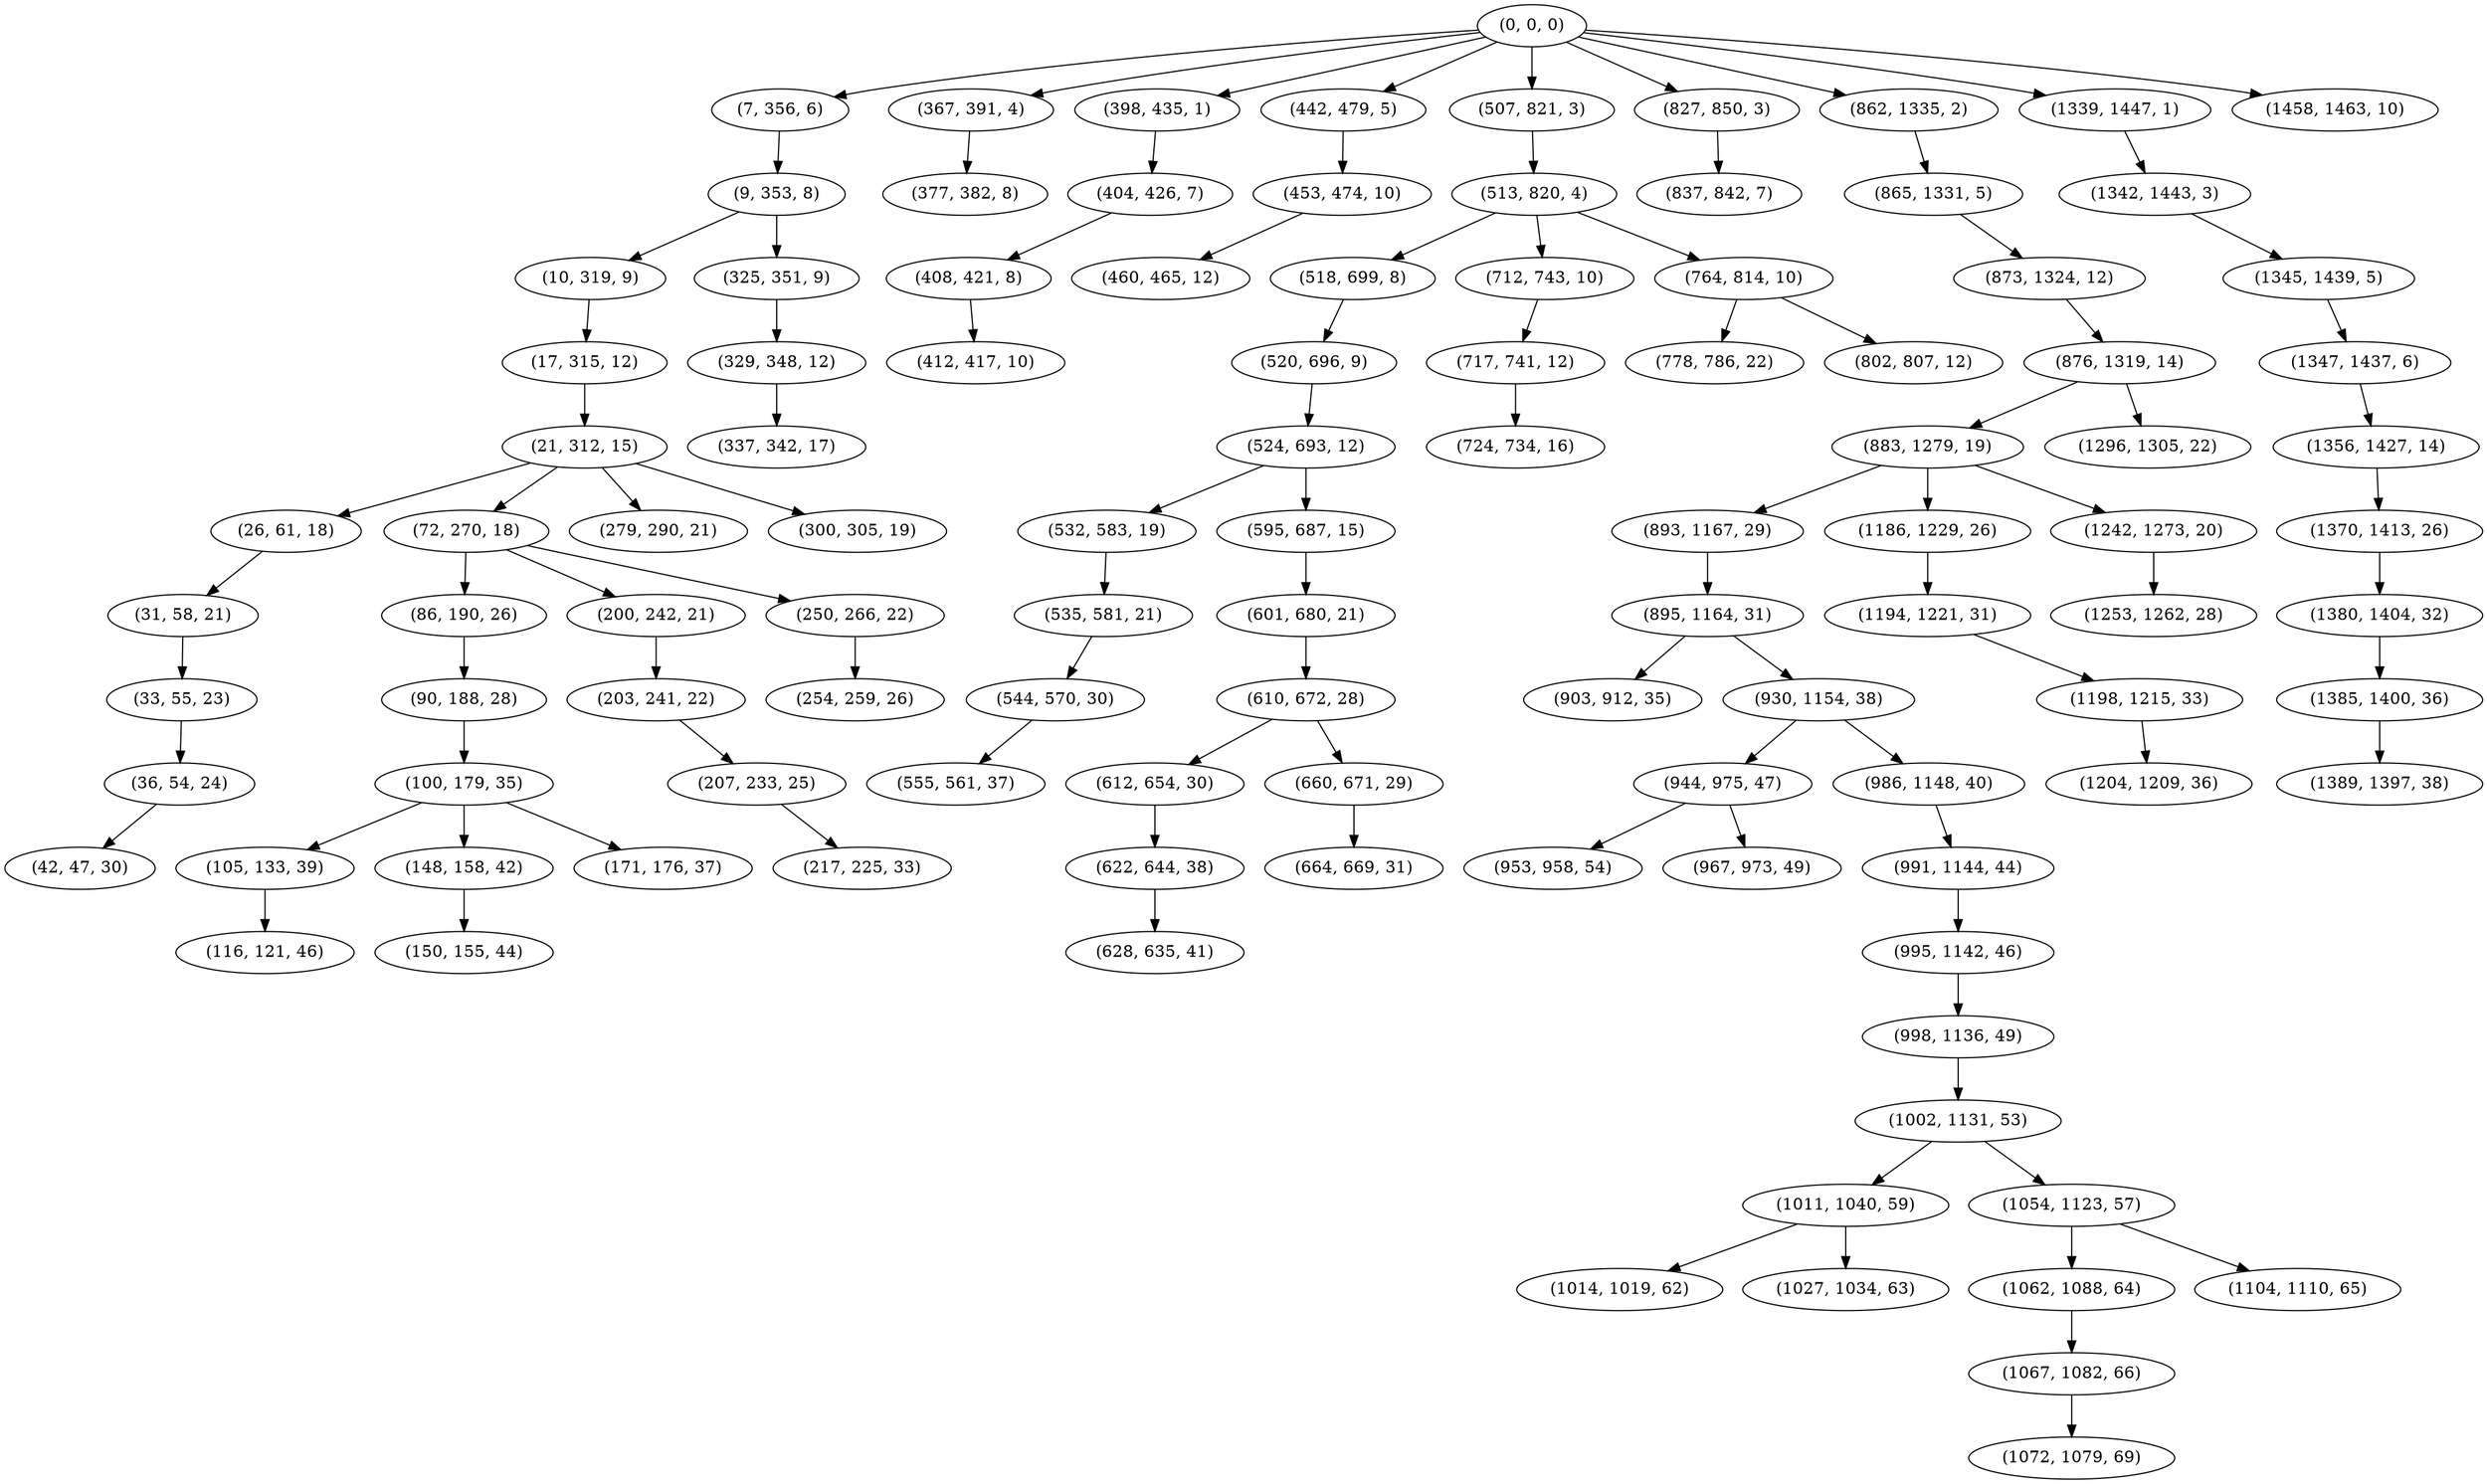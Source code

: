 digraph tree {
    "(0, 0, 0)";
    "(7, 356, 6)";
    "(9, 353, 8)";
    "(10, 319, 9)";
    "(17, 315, 12)";
    "(21, 312, 15)";
    "(26, 61, 18)";
    "(31, 58, 21)";
    "(33, 55, 23)";
    "(36, 54, 24)";
    "(42, 47, 30)";
    "(72, 270, 18)";
    "(86, 190, 26)";
    "(90, 188, 28)";
    "(100, 179, 35)";
    "(105, 133, 39)";
    "(116, 121, 46)";
    "(148, 158, 42)";
    "(150, 155, 44)";
    "(171, 176, 37)";
    "(200, 242, 21)";
    "(203, 241, 22)";
    "(207, 233, 25)";
    "(217, 225, 33)";
    "(250, 266, 22)";
    "(254, 259, 26)";
    "(279, 290, 21)";
    "(300, 305, 19)";
    "(325, 351, 9)";
    "(329, 348, 12)";
    "(337, 342, 17)";
    "(367, 391, 4)";
    "(377, 382, 8)";
    "(398, 435, 1)";
    "(404, 426, 7)";
    "(408, 421, 8)";
    "(412, 417, 10)";
    "(442, 479, 5)";
    "(453, 474, 10)";
    "(460, 465, 12)";
    "(507, 821, 3)";
    "(513, 820, 4)";
    "(518, 699, 8)";
    "(520, 696, 9)";
    "(524, 693, 12)";
    "(532, 583, 19)";
    "(535, 581, 21)";
    "(544, 570, 30)";
    "(555, 561, 37)";
    "(595, 687, 15)";
    "(601, 680, 21)";
    "(610, 672, 28)";
    "(612, 654, 30)";
    "(622, 644, 38)";
    "(628, 635, 41)";
    "(660, 671, 29)";
    "(664, 669, 31)";
    "(712, 743, 10)";
    "(717, 741, 12)";
    "(724, 734, 16)";
    "(764, 814, 10)";
    "(778, 786, 22)";
    "(802, 807, 12)";
    "(827, 850, 3)";
    "(837, 842, 7)";
    "(862, 1335, 2)";
    "(865, 1331, 5)";
    "(873, 1324, 12)";
    "(876, 1319, 14)";
    "(883, 1279, 19)";
    "(893, 1167, 29)";
    "(895, 1164, 31)";
    "(903, 912, 35)";
    "(930, 1154, 38)";
    "(944, 975, 47)";
    "(953, 958, 54)";
    "(967, 973, 49)";
    "(986, 1148, 40)";
    "(991, 1144, 44)";
    "(995, 1142, 46)";
    "(998, 1136, 49)";
    "(1002, 1131, 53)";
    "(1011, 1040, 59)";
    "(1014, 1019, 62)";
    "(1027, 1034, 63)";
    "(1054, 1123, 57)";
    "(1062, 1088, 64)";
    "(1067, 1082, 66)";
    "(1072, 1079, 69)";
    "(1104, 1110, 65)";
    "(1186, 1229, 26)";
    "(1194, 1221, 31)";
    "(1198, 1215, 33)";
    "(1204, 1209, 36)";
    "(1242, 1273, 20)";
    "(1253, 1262, 28)";
    "(1296, 1305, 22)";
    "(1339, 1447, 1)";
    "(1342, 1443, 3)";
    "(1345, 1439, 5)";
    "(1347, 1437, 6)";
    "(1356, 1427, 14)";
    "(1370, 1413, 26)";
    "(1380, 1404, 32)";
    "(1385, 1400, 36)";
    "(1389, 1397, 38)";
    "(1458, 1463, 10)";
    "(0, 0, 0)" -> "(7, 356, 6)";
    "(0, 0, 0)" -> "(367, 391, 4)";
    "(0, 0, 0)" -> "(398, 435, 1)";
    "(0, 0, 0)" -> "(442, 479, 5)";
    "(0, 0, 0)" -> "(507, 821, 3)";
    "(0, 0, 0)" -> "(827, 850, 3)";
    "(0, 0, 0)" -> "(862, 1335, 2)";
    "(0, 0, 0)" -> "(1339, 1447, 1)";
    "(0, 0, 0)" -> "(1458, 1463, 10)";
    "(7, 356, 6)" -> "(9, 353, 8)";
    "(9, 353, 8)" -> "(10, 319, 9)";
    "(9, 353, 8)" -> "(325, 351, 9)";
    "(10, 319, 9)" -> "(17, 315, 12)";
    "(17, 315, 12)" -> "(21, 312, 15)";
    "(21, 312, 15)" -> "(26, 61, 18)";
    "(21, 312, 15)" -> "(72, 270, 18)";
    "(21, 312, 15)" -> "(279, 290, 21)";
    "(21, 312, 15)" -> "(300, 305, 19)";
    "(26, 61, 18)" -> "(31, 58, 21)";
    "(31, 58, 21)" -> "(33, 55, 23)";
    "(33, 55, 23)" -> "(36, 54, 24)";
    "(36, 54, 24)" -> "(42, 47, 30)";
    "(72, 270, 18)" -> "(86, 190, 26)";
    "(72, 270, 18)" -> "(200, 242, 21)";
    "(72, 270, 18)" -> "(250, 266, 22)";
    "(86, 190, 26)" -> "(90, 188, 28)";
    "(90, 188, 28)" -> "(100, 179, 35)";
    "(100, 179, 35)" -> "(105, 133, 39)";
    "(100, 179, 35)" -> "(148, 158, 42)";
    "(100, 179, 35)" -> "(171, 176, 37)";
    "(105, 133, 39)" -> "(116, 121, 46)";
    "(148, 158, 42)" -> "(150, 155, 44)";
    "(200, 242, 21)" -> "(203, 241, 22)";
    "(203, 241, 22)" -> "(207, 233, 25)";
    "(207, 233, 25)" -> "(217, 225, 33)";
    "(250, 266, 22)" -> "(254, 259, 26)";
    "(325, 351, 9)" -> "(329, 348, 12)";
    "(329, 348, 12)" -> "(337, 342, 17)";
    "(367, 391, 4)" -> "(377, 382, 8)";
    "(398, 435, 1)" -> "(404, 426, 7)";
    "(404, 426, 7)" -> "(408, 421, 8)";
    "(408, 421, 8)" -> "(412, 417, 10)";
    "(442, 479, 5)" -> "(453, 474, 10)";
    "(453, 474, 10)" -> "(460, 465, 12)";
    "(507, 821, 3)" -> "(513, 820, 4)";
    "(513, 820, 4)" -> "(518, 699, 8)";
    "(513, 820, 4)" -> "(712, 743, 10)";
    "(513, 820, 4)" -> "(764, 814, 10)";
    "(518, 699, 8)" -> "(520, 696, 9)";
    "(520, 696, 9)" -> "(524, 693, 12)";
    "(524, 693, 12)" -> "(532, 583, 19)";
    "(524, 693, 12)" -> "(595, 687, 15)";
    "(532, 583, 19)" -> "(535, 581, 21)";
    "(535, 581, 21)" -> "(544, 570, 30)";
    "(544, 570, 30)" -> "(555, 561, 37)";
    "(595, 687, 15)" -> "(601, 680, 21)";
    "(601, 680, 21)" -> "(610, 672, 28)";
    "(610, 672, 28)" -> "(612, 654, 30)";
    "(610, 672, 28)" -> "(660, 671, 29)";
    "(612, 654, 30)" -> "(622, 644, 38)";
    "(622, 644, 38)" -> "(628, 635, 41)";
    "(660, 671, 29)" -> "(664, 669, 31)";
    "(712, 743, 10)" -> "(717, 741, 12)";
    "(717, 741, 12)" -> "(724, 734, 16)";
    "(764, 814, 10)" -> "(778, 786, 22)";
    "(764, 814, 10)" -> "(802, 807, 12)";
    "(827, 850, 3)" -> "(837, 842, 7)";
    "(862, 1335, 2)" -> "(865, 1331, 5)";
    "(865, 1331, 5)" -> "(873, 1324, 12)";
    "(873, 1324, 12)" -> "(876, 1319, 14)";
    "(876, 1319, 14)" -> "(883, 1279, 19)";
    "(876, 1319, 14)" -> "(1296, 1305, 22)";
    "(883, 1279, 19)" -> "(893, 1167, 29)";
    "(883, 1279, 19)" -> "(1186, 1229, 26)";
    "(883, 1279, 19)" -> "(1242, 1273, 20)";
    "(893, 1167, 29)" -> "(895, 1164, 31)";
    "(895, 1164, 31)" -> "(903, 912, 35)";
    "(895, 1164, 31)" -> "(930, 1154, 38)";
    "(930, 1154, 38)" -> "(944, 975, 47)";
    "(930, 1154, 38)" -> "(986, 1148, 40)";
    "(944, 975, 47)" -> "(953, 958, 54)";
    "(944, 975, 47)" -> "(967, 973, 49)";
    "(986, 1148, 40)" -> "(991, 1144, 44)";
    "(991, 1144, 44)" -> "(995, 1142, 46)";
    "(995, 1142, 46)" -> "(998, 1136, 49)";
    "(998, 1136, 49)" -> "(1002, 1131, 53)";
    "(1002, 1131, 53)" -> "(1011, 1040, 59)";
    "(1002, 1131, 53)" -> "(1054, 1123, 57)";
    "(1011, 1040, 59)" -> "(1014, 1019, 62)";
    "(1011, 1040, 59)" -> "(1027, 1034, 63)";
    "(1054, 1123, 57)" -> "(1062, 1088, 64)";
    "(1054, 1123, 57)" -> "(1104, 1110, 65)";
    "(1062, 1088, 64)" -> "(1067, 1082, 66)";
    "(1067, 1082, 66)" -> "(1072, 1079, 69)";
    "(1186, 1229, 26)" -> "(1194, 1221, 31)";
    "(1194, 1221, 31)" -> "(1198, 1215, 33)";
    "(1198, 1215, 33)" -> "(1204, 1209, 36)";
    "(1242, 1273, 20)" -> "(1253, 1262, 28)";
    "(1339, 1447, 1)" -> "(1342, 1443, 3)";
    "(1342, 1443, 3)" -> "(1345, 1439, 5)";
    "(1345, 1439, 5)" -> "(1347, 1437, 6)";
    "(1347, 1437, 6)" -> "(1356, 1427, 14)";
    "(1356, 1427, 14)" -> "(1370, 1413, 26)";
    "(1370, 1413, 26)" -> "(1380, 1404, 32)";
    "(1380, 1404, 32)" -> "(1385, 1400, 36)";
    "(1385, 1400, 36)" -> "(1389, 1397, 38)";
}
